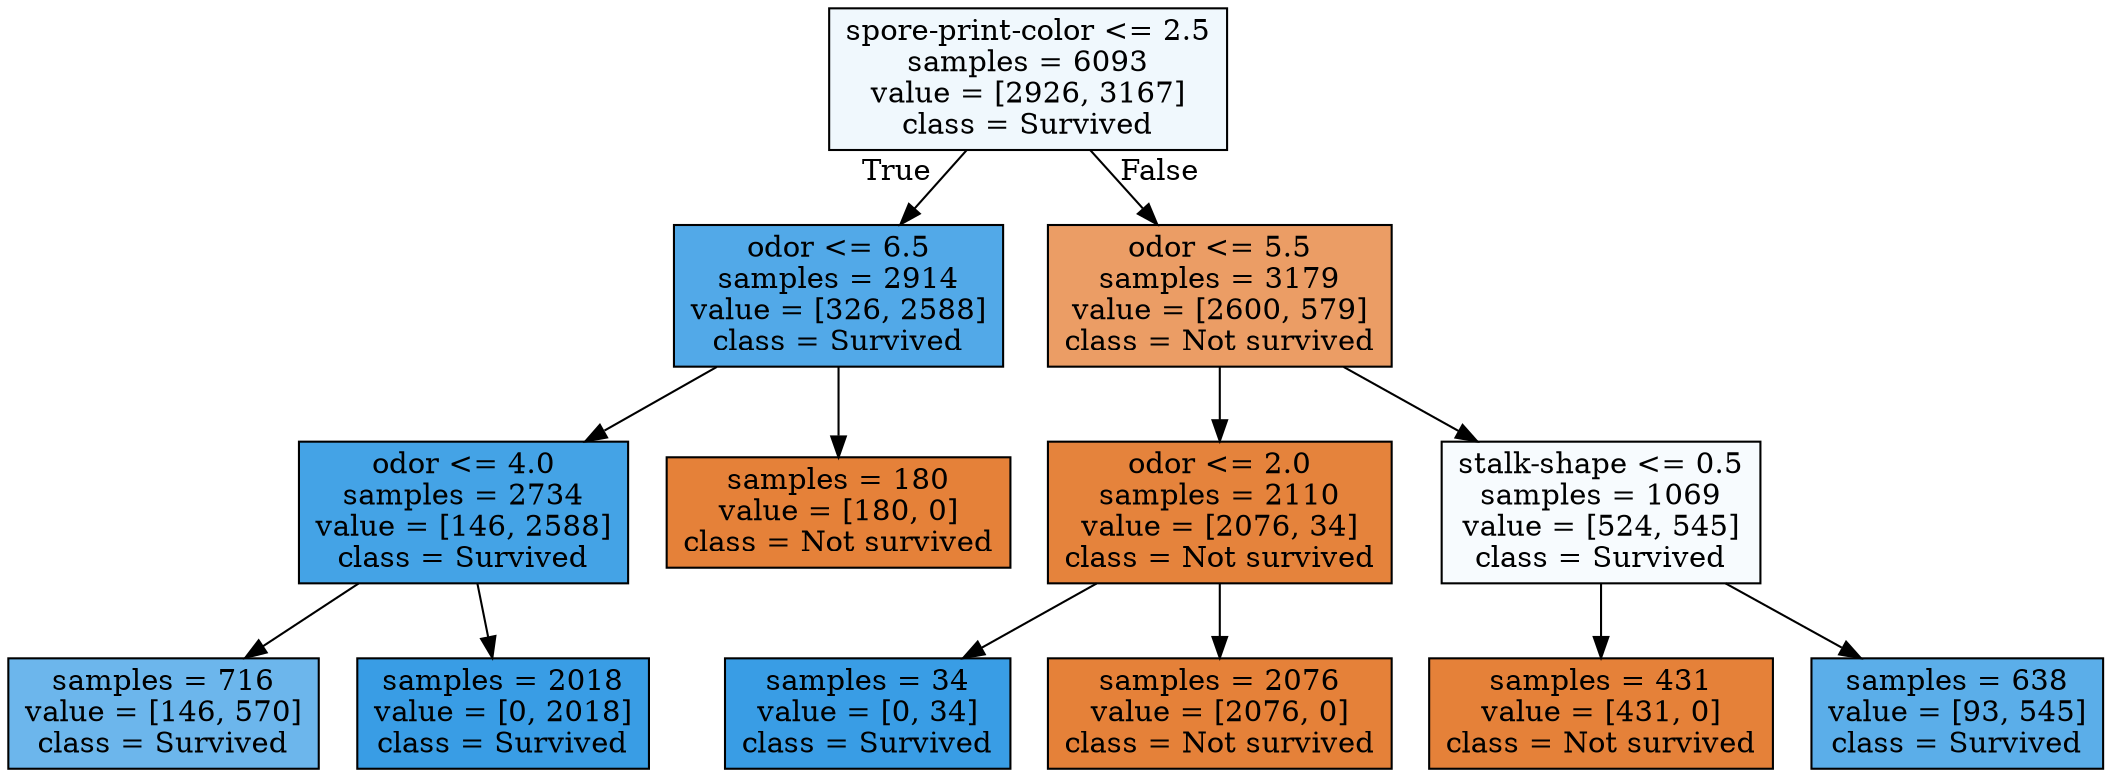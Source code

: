 digraph Tree {
node [shape=box, style="filled", color="black"] ;
0 [label="spore-print-color <= 2.5\nsamples = 6093\nvalue = [2926, 3167]\nclass = Survived", fillcolor="#f0f8fd"] ;
1 [label="odor <= 6.5\nsamples = 2914\nvalue = [326, 2588]\nclass = Survived", fillcolor="#52a9e8"] ;
0 -> 1 [labeldistance=2.5, labelangle=45, headlabel="True"] ;
2 [label="odor <= 4.0\nsamples = 2734\nvalue = [146, 2588]\nclass = Survived", fillcolor="#44a3e6"] ;
1 -> 2 ;
3 [label="samples = 716\nvalue = [146, 570]\nclass = Survived", fillcolor="#6cb6ec"] ;
2 -> 3 ;
4 [label="samples = 2018\nvalue = [0, 2018]\nclass = Survived", fillcolor="#399de5"] ;
2 -> 4 ;
5 [label="samples = 180\nvalue = [180, 0]\nclass = Not survived", fillcolor="#e58139"] ;
1 -> 5 ;
6 [label="odor <= 5.5\nsamples = 3179\nvalue = [2600, 579]\nclass = Not survived", fillcolor="#eb9d65"] ;
0 -> 6 [labeldistance=2.5, labelangle=-45, headlabel="False"] ;
7 [label="odor <= 2.0\nsamples = 2110\nvalue = [2076, 34]\nclass = Not survived", fillcolor="#e5833c"] ;
6 -> 7 ;
8 [label="samples = 34\nvalue = [0, 34]\nclass = Survived", fillcolor="#399de5"] ;
7 -> 8 ;
9 [label="samples = 2076\nvalue = [2076, 0]\nclass = Not survived", fillcolor="#e58139"] ;
7 -> 9 ;
10 [label="stalk-shape <= 0.5\nsamples = 1069\nvalue = [524, 545]\nclass = Survived", fillcolor="#f7fbfe"] ;
6 -> 10 ;
11 [label="samples = 431\nvalue = [431, 0]\nclass = Not survived", fillcolor="#e58139"] ;
10 -> 11 ;
12 [label="samples = 638\nvalue = [93, 545]\nclass = Survived", fillcolor="#5baee9"] ;
10 -> 12 ;
}